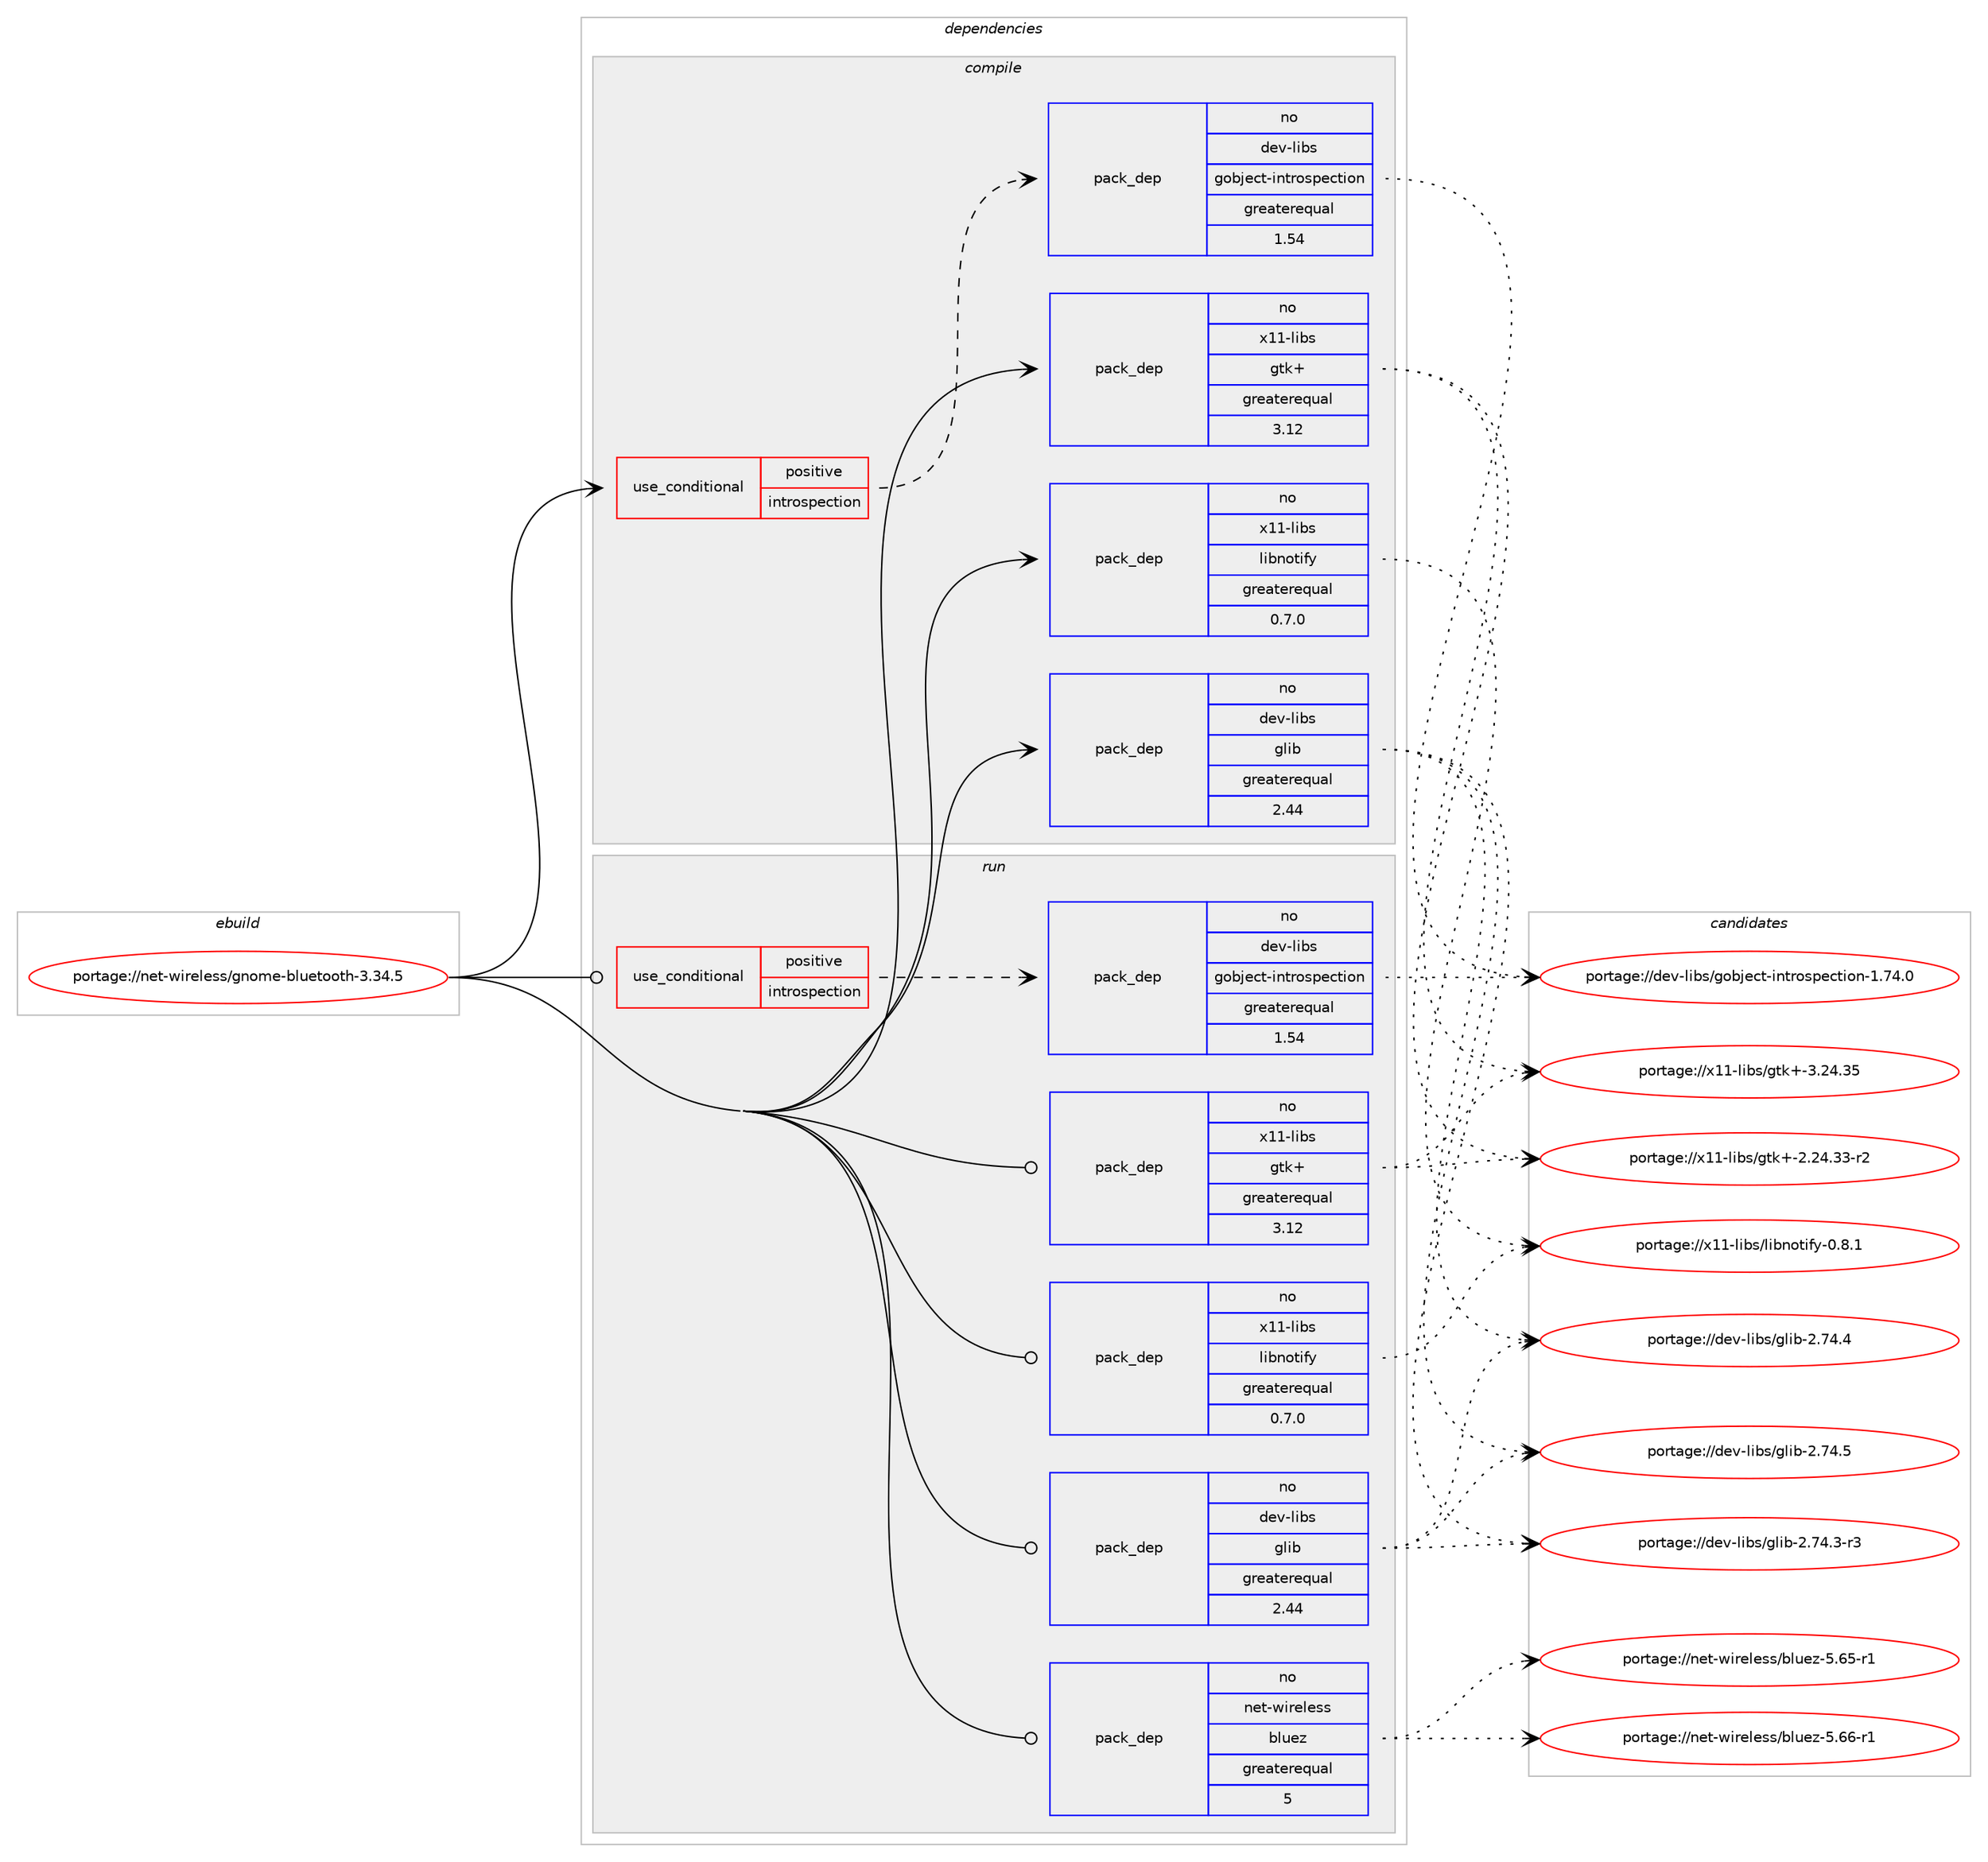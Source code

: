 digraph prolog {

# *************
# Graph options
# *************

newrank=true;
concentrate=true;
compound=true;
graph [rankdir=LR,fontname=Helvetica,fontsize=10,ranksep=1.5];#, ranksep=2.5, nodesep=0.2];
edge  [arrowhead=vee];
node  [fontname=Helvetica,fontsize=10];

# **********
# The ebuild
# **********

subgraph cluster_leftcol {
color=gray;
label=<<i>ebuild</i>>;
id [label="portage://net-wireless/gnome-bluetooth-3.34.5", color=red, width=4, href="../net-wireless/gnome-bluetooth-3.34.5.svg"];
}

# ****************
# The dependencies
# ****************

subgraph cluster_midcol {
color=gray;
label=<<i>dependencies</i>>;
subgraph cluster_compile {
fillcolor="#eeeeee";
style=filled;
label=<<i>compile</i>>;
subgraph cond342 {
dependency625 [label=<<TABLE BORDER="0" CELLBORDER="1" CELLSPACING="0" CELLPADDING="4"><TR><TD ROWSPAN="3" CELLPADDING="10">use_conditional</TD></TR><TR><TD>positive</TD></TR><TR><TD>introspection</TD></TR></TABLE>>, shape=none, color=red];
subgraph pack269 {
dependency626 [label=<<TABLE BORDER="0" CELLBORDER="1" CELLSPACING="0" CELLPADDING="4" WIDTH="220"><TR><TD ROWSPAN="6" CELLPADDING="30">pack_dep</TD></TR><TR><TD WIDTH="110">no</TD></TR><TR><TD>dev-libs</TD></TR><TR><TD>gobject-introspection</TD></TR><TR><TD>greaterequal</TD></TR><TR><TD>1.54</TD></TR></TABLE>>, shape=none, color=blue];
}
dependency625:e -> dependency626:w [weight=20,style="dashed",arrowhead="vee"];
}
id:e -> dependency625:w [weight=20,style="solid",arrowhead="vee"];
subgraph pack270 {
dependency627 [label=<<TABLE BORDER="0" CELLBORDER="1" CELLSPACING="0" CELLPADDING="4" WIDTH="220"><TR><TD ROWSPAN="6" CELLPADDING="30">pack_dep</TD></TR><TR><TD WIDTH="110">no</TD></TR><TR><TD>dev-libs</TD></TR><TR><TD>glib</TD></TR><TR><TD>greaterequal</TD></TR><TR><TD>2.44</TD></TR></TABLE>>, shape=none, color=blue];
}
id:e -> dependency627:w [weight=20,style="solid",arrowhead="vee"];
# *** BEGIN UNKNOWN DEPENDENCY TYPE (TODO) ***
# id -> package_dependency(portage://net-wireless/gnome-bluetooth-3.34.5,install,no,dev-util,desktop-file-utils,none,[,,],[],[])
# *** END UNKNOWN DEPENDENCY TYPE (TODO) ***

# *** BEGIN UNKNOWN DEPENDENCY TYPE (TODO) ***
# id -> package_dependency(portage://net-wireless/gnome-bluetooth-3.34.5,install,no,media-libs,libcanberra,none,[,,],[],[use(enable(gtk3),none)])
# *** END UNKNOWN DEPENDENCY TYPE (TODO) ***

# *** BEGIN UNKNOWN DEPENDENCY TYPE (TODO) ***
# id -> package_dependency(portage://net-wireless/gnome-bluetooth-3.34.5,install,no,virtual,libudev,none,[,,],[],[])
# *** END UNKNOWN DEPENDENCY TYPE (TODO) ***

subgraph pack271 {
dependency628 [label=<<TABLE BORDER="0" CELLBORDER="1" CELLSPACING="0" CELLPADDING="4" WIDTH="220"><TR><TD ROWSPAN="6" CELLPADDING="30">pack_dep</TD></TR><TR><TD WIDTH="110">no</TD></TR><TR><TD>x11-libs</TD></TR><TR><TD>gtk+</TD></TR><TR><TD>greaterequal</TD></TR><TR><TD>3.12</TD></TR></TABLE>>, shape=none, color=blue];
}
id:e -> dependency628:w [weight=20,style="solid",arrowhead="vee"];
subgraph pack272 {
dependency629 [label=<<TABLE BORDER="0" CELLBORDER="1" CELLSPACING="0" CELLPADDING="4" WIDTH="220"><TR><TD ROWSPAN="6" CELLPADDING="30">pack_dep</TD></TR><TR><TD WIDTH="110">no</TD></TR><TR><TD>x11-libs</TD></TR><TR><TD>libnotify</TD></TR><TR><TD>greaterequal</TD></TR><TR><TD>0.7.0</TD></TR></TABLE>>, shape=none, color=blue];
}
id:e -> dependency629:w [weight=20,style="solid",arrowhead="vee"];
# *** BEGIN UNKNOWN DEPENDENCY TYPE (TODO) ***
# id -> package_dependency(portage://net-wireless/gnome-bluetooth-3.34.5,install,no,x11-misc,shared-mime-info,none,[,,],[],[])
# *** END UNKNOWN DEPENDENCY TYPE (TODO) ***

}
subgraph cluster_compileandrun {
fillcolor="#eeeeee";
style=filled;
label=<<i>compile and run</i>>;
}
subgraph cluster_run {
fillcolor="#eeeeee";
style=filled;
label=<<i>run</i>>;
subgraph cond343 {
dependency630 [label=<<TABLE BORDER="0" CELLBORDER="1" CELLSPACING="0" CELLPADDING="4"><TR><TD ROWSPAN="3" CELLPADDING="10">use_conditional</TD></TR><TR><TD>positive</TD></TR><TR><TD>introspection</TD></TR></TABLE>>, shape=none, color=red];
subgraph pack273 {
dependency631 [label=<<TABLE BORDER="0" CELLBORDER="1" CELLSPACING="0" CELLPADDING="4" WIDTH="220"><TR><TD ROWSPAN="6" CELLPADDING="30">pack_dep</TD></TR><TR><TD WIDTH="110">no</TD></TR><TR><TD>dev-libs</TD></TR><TR><TD>gobject-introspection</TD></TR><TR><TD>greaterequal</TD></TR><TR><TD>1.54</TD></TR></TABLE>>, shape=none, color=blue];
}
dependency630:e -> dependency631:w [weight=20,style="dashed",arrowhead="vee"];
}
id:e -> dependency630:w [weight=20,style="solid",arrowhead="odot"];
# *** BEGIN UNKNOWN DEPENDENCY TYPE (TODO) ***
# id -> package_dependency(portage://net-wireless/gnome-bluetooth-3.34.5,run,no,acct-group,plugdev,none,[,,],[],[])
# *** END UNKNOWN DEPENDENCY TYPE (TODO) ***

subgraph pack274 {
dependency632 [label=<<TABLE BORDER="0" CELLBORDER="1" CELLSPACING="0" CELLPADDING="4" WIDTH="220"><TR><TD ROWSPAN="6" CELLPADDING="30">pack_dep</TD></TR><TR><TD WIDTH="110">no</TD></TR><TR><TD>dev-libs</TD></TR><TR><TD>glib</TD></TR><TR><TD>greaterequal</TD></TR><TR><TD>2.44</TD></TR></TABLE>>, shape=none, color=blue];
}
id:e -> dependency632:w [weight=20,style="solid",arrowhead="odot"];
# *** BEGIN UNKNOWN DEPENDENCY TYPE (TODO) ***
# id -> package_dependency(portage://net-wireless/gnome-bluetooth-3.34.5,run,no,media-libs,libcanberra,none,[,,],[],[use(enable(gtk3),none)])
# *** END UNKNOWN DEPENDENCY TYPE (TODO) ***

subgraph pack275 {
dependency633 [label=<<TABLE BORDER="0" CELLBORDER="1" CELLSPACING="0" CELLPADDING="4" WIDTH="220"><TR><TD ROWSPAN="6" CELLPADDING="30">pack_dep</TD></TR><TR><TD WIDTH="110">no</TD></TR><TR><TD>net-wireless</TD></TR><TR><TD>bluez</TD></TR><TR><TD>greaterequal</TD></TR><TR><TD>5</TD></TR></TABLE>>, shape=none, color=blue];
}
id:e -> dependency633:w [weight=20,style="solid",arrowhead="odot"];
# *** BEGIN UNKNOWN DEPENDENCY TYPE (TODO) ***
# id -> package_dependency(portage://net-wireless/gnome-bluetooth-3.34.5,run,no,virtual,libudev,none,[,,],[],[])
# *** END UNKNOWN DEPENDENCY TYPE (TODO) ***

# *** BEGIN UNKNOWN DEPENDENCY TYPE (TODO) ***
# id -> package_dependency(portage://net-wireless/gnome-bluetooth-3.34.5,run,no,virtual,udev,none,[,,],[],[])
# *** END UNKNOWN DEPENDENCY TYPE (TODO) ***

subgraph pack276 {
dependency634 [label=<<TABLE BORDER="0" CELLBORDER="1" CELLSPACING="0" CELLPADDING="4" WIDTH="220"><TR><TD ROWSPAN="6" CELLPADDING="30">pack_dep</TD></TR><TR><TD WIDTH="110">no</TD></TR><TR><TD>x11-libs</TD></TR><TR><TD>gtk+</TD></TR><TR><TD>greaterequal</TD></TR><TR><TD>3.12</TD></TR></TABLE>>, shape=none, color=blue];
}
id:e -> dependency634:w [weight=20,style="solid",arrowhead="odot"];
subgraph pack277 {
dependency635 [label=<<TABLE BORDER="0" CELLBORDER="1" CELLSPACING="0" CELLPADDING="4" WIDTH="220"><TR><TD ROWSPAN="6" CELLPADDING="30">pack_dep</TD></TR><TR><TD WIDTH="110">no</TD></TR><TR><TD>x11-libs</TD></TR><TR><TD>libnotify</TD></TR><TR><TD>greaterequal</TD></TR><TR><TD>0.7.0</TD></TR></TABLE>>, shape=none, color=blue];
}
id:e -> dependency635:w [weight=20,style="solid",arrowhead="odot"];
}
}

# **************
# The candidates
# **************

subgraph cluster_choices {
rank=same;
color=gray;
label=<<i>candidates</i>>;

subgraph choice269 {
color=black;
nodesep=1;
choice1001011184510810598115471031119810610199116451051101161141111151121019911610511111045494655524648 [label="portage://dev-libs/gobject-introspection-1.74.0", color=red, width=4,href="../dev-libs/gobject-introspection-1.74.0.svg"];
dependency626:e -> choice1001011184510810598115471031119810610199116451051101161141111151121019911610511111045494655524648:w [style=dotted,weight="100"];
}
subgraph choice270 {
color=black;
nodesep=1;
choice10010111845108105981154710310810598455046555246514511451 [label="portage://dev-libs/glib-2.74.3-r3", color=red, width=4,href="../dev-libs/glib-2.74.3-r3.svg"];
choice1001011184510810598115471031081059845504655524652 [label="portage://dev-libs/glib-2.74.4", color=red, width=4,href="../dev-libs/glib-2.74.4.svg"];
choice1001011184510810598115471031081059845504655524653 [label="portage://dev-libs/glib-2.74.5", color=red, width=4,href="../dev-libs/glib-2.74.5.svg"];
dependency627:e -> choice10010111845108105981154710310810598455046555246514511451:w [style=dotted,weight="100"];
dependency627:e -> choice1001011184510810598115471031081059845504655524652:w [style=dotted,weight="100"];
dependency627:e -> choice1001011184510810598115471031081059845504655524653:w [style=dotted,weight="100"];
}
subgraph choice271 {
color=black;
nodesep=1;
choice12049494510810598115471031161074345504650524651514511450 [label="portage://x11-libs/gtk+-2.24.33-r2", color=red, width=4,href="../x11-libs/gtk+-2.24.33-r2.svg"];
choice1204949451081059811547103116107434551465052465153 [label="portage://x11-libs/gtk+-3.24.35", color=red, width=4,href="../x11-libs/gtk+-3.24.35.svg"];
dependency628:e -> choice12049494510810598115471031161074345504650524651514511450:w [style=dotted,weight="100"];
dependency628:e -> choice1204949451081059811547103116107434551465052465153:w [style=dotted,weight="100"];
}
subgraph choice272 {
color=black;
nodesep=1;
choice120494945108105981154710810598110111116105102121454846564649 [label="portage://x11-libs/libnotify-0.8.1", color=red, width=4,href="../x11-libs/libnotify-0.8.1.svg"];
dependency629:e -> choice120494945108105981154710810598110111116105102121454846564649:w [style=dotted,weight="100"];
}
subgraph choice273 {
color=black;
nodesep=1;
choice1001011184510810598115471031119810610199116451051101161141111151121019911610511111045494655524648 [label="portage://dev-libs/gobject-introspection-1.74.0", color=red, width=4,href="../dev-libs/gobject-introspection-1.74.0.svg"];
dependency631:e -> choice1001011184510810598115471031119810610199116451051101161141111151121019911610511111045494655524648:w [style=dotted,weight="100"];
}
subgraph choice274 {
color=black;
nodesep=1;
choice10010111845108105981154710310810598455046555246514511451 [label="portage://dev-libs/glib-2.74.3-r3", color=red, width=4,href="../dev-libs/glib-2.74.3-r3.svg"];
choice1001011184510810598115471031081059845504655524652 [label="portage://dev-libs/glib-2.74.4", color=red, width=4,href="../dev-libs/glib-2.74.4.svg"];
choice1001011184510810598115471031081059845504655524653 [label="portage://dev-libs/glib-2.74.5", color=red, width=4,href="../dev-libs/glib-2.74.5.svg"];
dependency632:e -> choice10010111845108105981154710310810598455046555246514511451:w [style=dotted,weight="100"];
dependency632:e -> choice1001011184510810598115471031081059845504655524652:w [style=dotted,weight="100"];
dependency632:e -> choice1001011184510810598115471031081059845504655524653:w [style=dotted,weight="100"];
}
subgraph choice275 {
color=black;
nodesep=1;
choice11010111645119105114101108101115115479810811710112245534654534511449 [label="portage://net-wireless/bluez-5.65-r1", color=red, width=4,href="../net-wireless/bluez-5.65-r1.svg"];
choice11010111645119105114101108101115115479810811710112245534654544511449 [label="portage://net-wireless/bluez-5.66-r1", color=red, width=4,href="../net-wireless/bluez-5.66-r1.svg"];
dependency633:e -> choice11010111645119105114101108101115115479810811710112245534654534511449:w [style=dotted,weight="100"];
dependency633:e -> choice11010111645119105114101108101115115479810811710112245534654544511449:w [style=dotted,weight="100"];
}
subgraph choice276 {
color=black;
nodesep=1;
choice12049494510810598115471031161074345504650524651514511450 [label="portage://x11-libs/gtk+-2.24.33-r2", color=red, width=4,href="../x11-libs/gtk+-2.24.33-r2.svg"];
choice1204949451081059811547103116107434551465052465153 [label="portage://x11-libs/gtk+-3.24.35", color=red, width=4,href="../x11-libs/gtk+-3.24.35.svg"];
dependency634:e -> choice12049494510810598115471031161074345504650524651514511450:w [style=dotted,weight="100"];
dependency634:e -> choice1204949451081059811547103116107434551465052465153:w [style=dotted,weight="100"];
}
subgraph choice277 {
color=black;
nodesep=1;
choice120494945108105981154710810598110111116105102121454846564649 [label="portage://x11-libs/libnotify-0.8.1", color=red, width=4,href="../x11-libs/libnotify-0.8.1.svg"];
dependency635:e -> choice120494945108105981154710810598110111116105102121454846564649:w [style=dotted,weight="100"];
}
}

}
